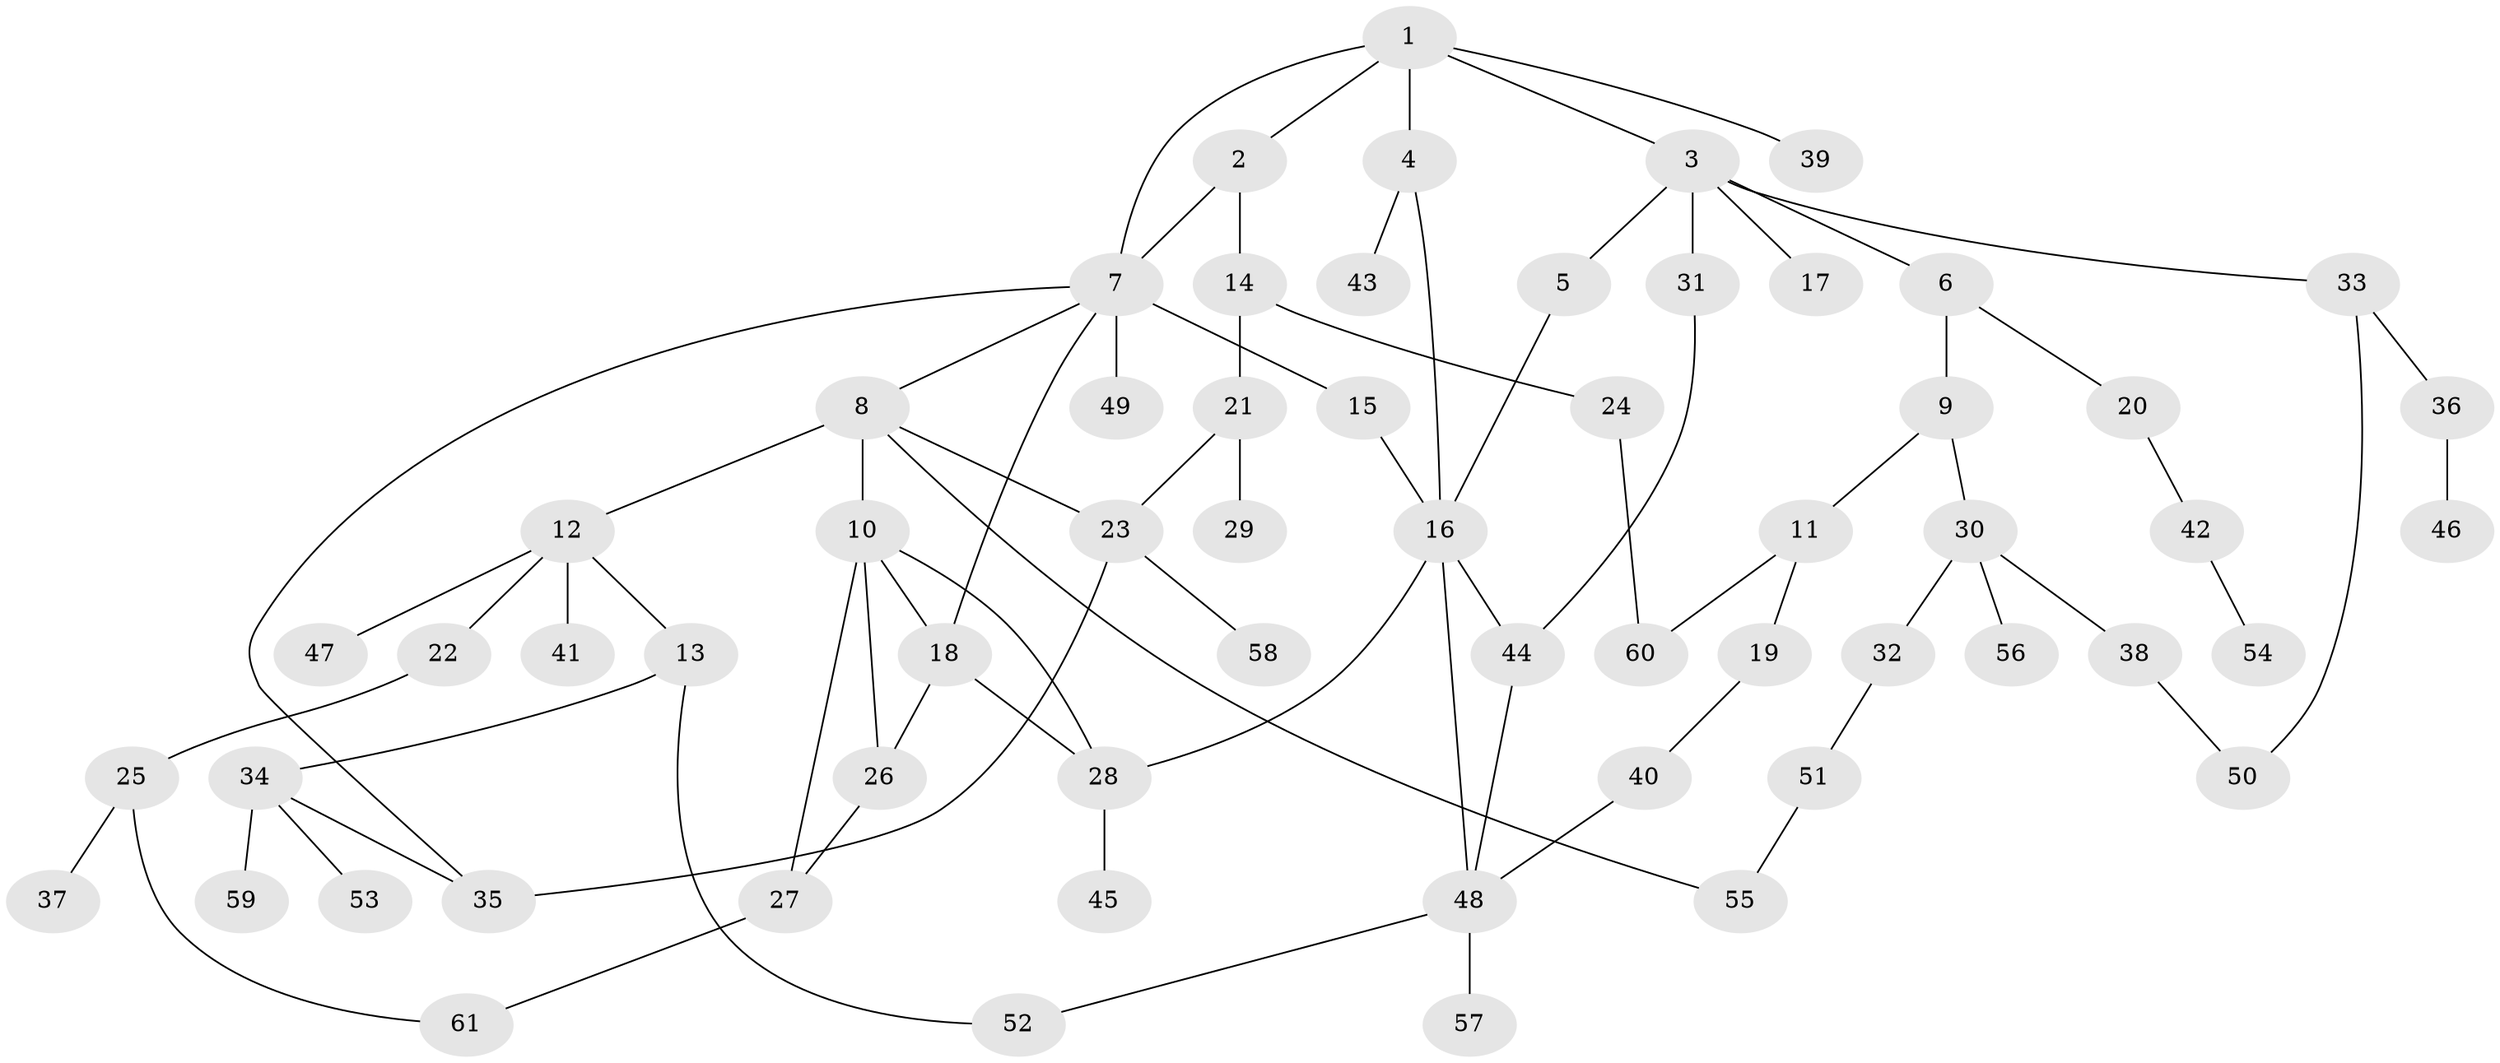 // original degree distribution, {5: 0.04950495049504951, 3: 0.21782178217821782, 7: 0.009900990099009901, 2: 0.2376237623762376, 1: 0.3564356435643564, 4: 0.09900990099009901, 8: 0.009900990099009901, 6: 0.019801980198019802}
// Generated by graph-tools (version 1.1) at 2025/49/03/04/25 22:49:00]
// undirected, 61 vertices, 79 edges
graph export_dot {
  node [color=gray90,style=filled];
  1;
  2;
  3;
  4;
  5;
  6;
  7;
  8;
  9;
  10;
  11;
  12;
  13;
  14;
  15;
  16;
  17;
  18;
  19;
  20;
  21;
  22;
  23;
  24;
  25;
  26;
  27;
  28;
  29;
  30;
  31;
  32;
  33;
  34;
  35;
  36;
  37;
  38;
  39;
  40;
  41;
  42;
  43;
  44;
  45;
  46;
  47;
  48;
  49;
  50;
  51;
  52;
  53;
  54;
  55;
  56;
  57;
  58;
  59;
  60;
  61;
  1 -- 2 [weight=1.0];
  1 -- 3 [weight=1.0];
  1 -- 4 [weight=1.0];
  1 -- 7 [weight=1.0];
  1 -- 39 [weight=1.0];
  2 -- 7 [weight=1.0];
  2 -- 14 [weight=1.0];
  3 -- 5 [weight=1.0];
  3 -- 6 [weight=1.0];
  3 -- 17 [weight=1.0];
  3 -- 31 [weight=1.0];
  3 -- 33 [weight=1.0];
  4 -- 16 [weight=1.0];
  4 -- 43 [weight=1.0];
  5 -- 16 [weight=1.0];
  6 -- 9 [weight=1.0];
  6 -- 20 [weight=1.0];
  7 -- 8 [weight=1.0];
  7 -- 15 [weight=1.0];
  7 -- 18 [weight=2.0];
  7 -- 35 [weight=1.0];
  7 -- 49 [weight=2.0];
  8 -- 10 [weight=3.0];
  8 -- 12 [weight=1.0];
  8 -- 23 [weight=1.0];
  8 -- 55 [weight=1.0];
  9 -- 11 [weight=1.0];
  9 -- 30 [weight=1.0];
  10 -- 18 [weight=1.0];
  10 -- 26 [weight=1.0];
  10 -- 27 [weight=1.0];
  10 -- 28 [weight=1.0];
  11 -- 19 [weight=1.0];
  11 -- 60 [weight=1.0];
  12 -- 13 [weight=1.0];
  12 -- 22 [weight=1.0];
  12 -- 41 [weight=1.0];
  12 -- 47 [weight=1.0];
  13 -- 34 [weight=1.0];
  13 -- 52 [weight=1.0];
  14 -- 21 [weight=1.0];
  14 -- 24 [weight=1.0];
  15 -- 16 [weight=1.0];
  16 -- 28 [weight=1.0];
  16 -- 44 [weight=1.0];
  16 -- 48 [weight=1.0];
  18 -- 26 [weight=1.0];
  18 -- 28 [weight=1.0];
  19 -- 40 [weight=1.0];
  20 -- 42 [weight=1.0];
  21 -- 23 [weight=1.0];
  21 -- 29 [weight=1.0];
  22 -- 25 [weight=1.0];
  23 -- 35 [weight=1.0];
  23 -- 58 [weight=1.0];
  24 -- 60 [weight=1.0];
  25 -- 37 [weight=1.0];
  25 -- 61 [weight=1.0];
  26 -- 27 [weight=1.0];
  27 -- 61 [weight=1.0];
  28 -- 45 [weight=1.0];
  30 -- 32 [weight=1.0];
  30 -- 38 [weight=1.0];
  30 -- 56 [weight=1.0];
  31 -- 44 [weight=1.0];
  32 -- 51 [weight=1.0];
  33 -- 36 [weight=1.0];
  33 -- 50 [weight=1.0];
  34 -- 35 [weight=1.0];
  34 -- 53 [weight=1.0];
  34 -- 59 [weight=1.0];
  36 -- 46 [weight=1.0];
  38 -- 50 [weight=1.0];
  40 -- 48 [weight=1.0];
  42 -- 54 [weight=1.0];
  44 -- 48 [weight=1.0];
  48 -- 52 [weight=1.0];
  48 -- 57 [weight=1.0];
  51 -- 55 [weight=1.0];
}
